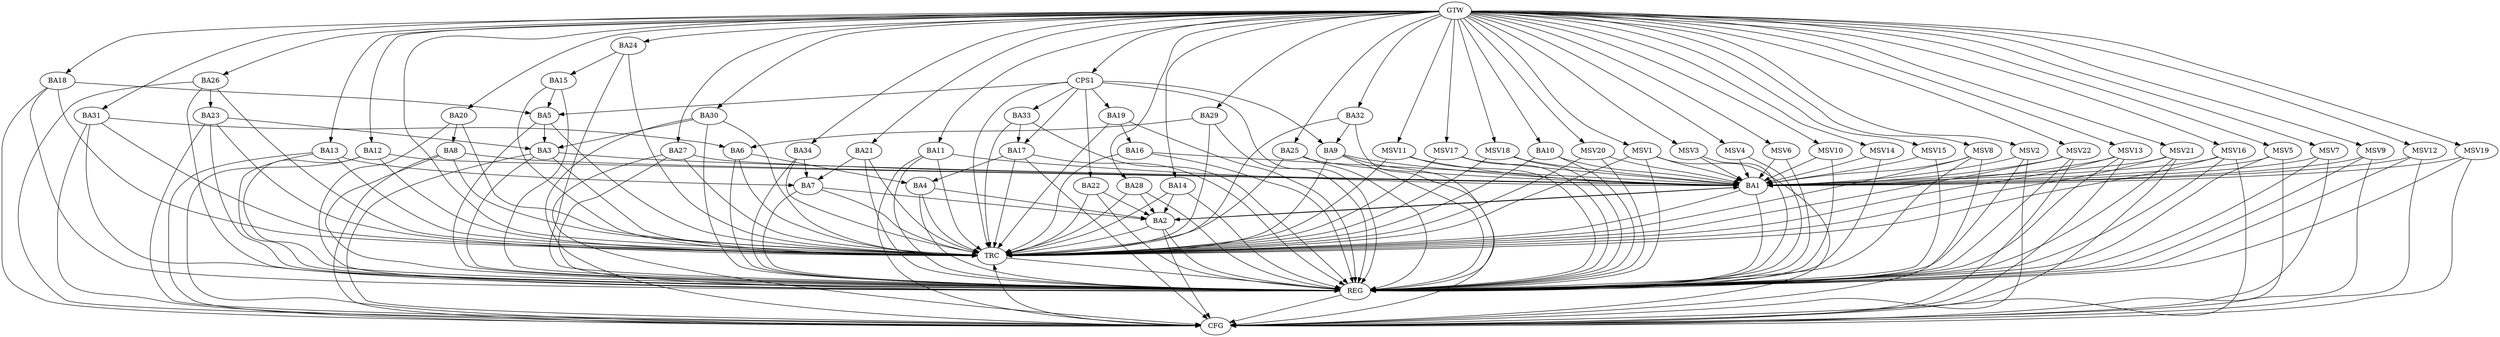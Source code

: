 strict digraph G {
  BA1 [ label="BA1" ];
  BA2 [ label="BA2" ];
  BA3 [ label="BA3" ];
  BA4 [ label="BA4" ];
  BA5 [ label="BA5" ];
  BA6 [ label="BA6" ];
  BA7 [ label="BA7" ];
  BA8 [ label="BA8" ];
  BA9 [ label="BA9" ];
  BA10 [ label="BA10" ];
  BA11 [ label="BA11" ];
  BA12 [ label="BA12" ];
  BA13 [ label="BA13" ];
  BA14 [ label="BA14" ];
  BA15 [ label="BA15" ];
  BA16 [ label="BA16" ];
  BA17 [ label="BA17" ];
  BA18 [ label="BA18" ];
  BA19 [ label="BA19" ];
  BA20 [ label="BA20" ];
  BA21 [ label="BA21" ];
  BA22 [ label="BA22" ];
  BA23 [ label="BA23" ];
  BA24 [ label="BA24" ];
  BA25 [ label="BA25" ];
  BA26 [ label="BA26" ];
  BA27 [ label="BA27" ];
  BA28 [ label="BA28" ];
  BA29 [ label="BA29" ];
  BA30 [ label="BA30" ];
  BA31 [ label="BA31" ];
  BA32 [ label="BA32" ];
  BA33 [ label="BA33" ];
  BA34 [ label="BA34" ];
  CPS1 [ label="CPS1" ];
  GTW [ label="GTW" ];
  REG [ label="REG" ];
  CFG [ label="CFG" ];
  TRC [ label="TRC" ];
  MSV1 [ label="MSV1" ];
  MSV2 [ label="MSV2" ];
  MSV3 [ label="MSV3" ];
  MSV4 [ label="MSV4" ];
  MSV5 [ label="MSV5" ];
  MSV6 [ label="MSV6" ];
  MSV7 [ label="MSV7" ];
  MSV8 [ label="MSV8" ];
  MSV9 [ label="MSV9" ];
  MSV10 [ label="MSV10" ];
  MSV11 [ label="MSV11" ];
  MSV12 [ label="MSV12" ];
  MSV13 [ label="MSV13" ];
  MSV14 [ label="MSV14" ];
  MSV15 [ label="MSV15" ];
  MSV16 [ label="MSV16" ];
  MSV17 [ label="MSV17" ];
  MSV18 [ label="MSV18" ];
  MSV19 [ label="MSV19" ];
  MSV20 [ label="MSV20" ];
  MSV21 [ label="MSV21" ];
  MSV22 [ label="MSV22" ];
  BA1 -> BA2;
  BA2 -> BA1;
  BA3 -> BA1;
  BA4 -> BA2;
  BA5 -> BA3;
  BA6 -> BA4;
  BA7 -> BA2;
  BA8 -> BA1;
  BA9 -> BA1;
  BA10 -> BA1;
  BA11 -> BA1;
  BA12 -> BA1;
  BA13 -> BA7;
  BA14 -> BA2;
  BA15 -> BA5;
  BA16 -> BA1;
  BA17 -> BA4;
  BA18 -> BA5;
  BA19 -> BA16;
  BA20 -> BA8;
  BA21 -> BA7;
  BA22 -> BA2;
  BA23 -> BA3;
  BA24 -> BA15;
  BA25 -> BA1;
  BA26 -> BA23;
  BA27 -> BA1;
  BA28 -> BA2;
  BA29 -> BA6;
  BA30 -> BA3;
  BA31 -> BA6;
  BA32 -> BA9;
  BA33 -> BA17;
  BA34 -> BA7;
  CPS1 -> BA17;
  CPS1 -> BA33;
  CPS1 -> BA5;
  CPS1 -> BA19;
  CPS1 -> BA9;
  CPS1 -> BA22;
  GTW -> BA10;
  GTW -> BA11;
  GTW -> BA12;
  GTW -> BA13;
  GTW -> BA14;
  GTW -> BA18;
  GTW -> BA20;
  GTW -> BA21;
  GTW -> BA24;
  GTW -> BA25;
  GTW -> BA26;
  GTW -> BA27;
  GTW -> BA28;
  GTW -> BA29;
  GTW -> BA30;
  GTW -> BA31;
  GTW -> BA32;
  GTW -> BA34;
  GTW -> CPS1;
  BA1 -> REG;
  BA2 -> REG;
  BA3 -> REG;
  BA4 -> REG;
  BA5 -> REG;
  BA6 -> REG;
  BA7 -> REG;
  BA8 -> REG;
  BA9 -> REG;
  BA10 -> REG;
  BA11 -> REG;
  BA12 -> REG;
  BA13 -> REG;
  BA14 -> REG;
  BA15 -> REG;
  BA16 -> REG;
  BA17 -> REG;
  BA18 -> REG;
  BA19 -> REG;
  BA20 -> REG;
  BA21 -> REG;
  BA22 -> REG;
  BA23 -> REG;
  BA24 -> REG;
  BA25 -> REG;
  BA26 -> REG;
  BA27 -> REG;
  BA28 -> REG;
  BA29 -> REG;
  BA30 -> REG;
  BA31 -> REG;
  BA32 -> REG;
  BA33 -> REG;
  BA34 -> REG;
  CPS1 -> REG;
  BA13 -> CFG;
  BA18 -> CFG;
  BA12 -> CFG;
  BA2 -> CFG;
  BA23 -> CFG;
  BA3 -> CFG;
  BA17 -> CFG;
  BA9 -> CFG;
  BA26 -> CFG;
  BA27 -> CFG;
  BA8 -> CFG;
  BA30 -> CFG;
  BA11 -> CFG;
  BA31 -> CFG;
  REG -> CFG;
  BA1 -> TRC;
  BA2 -> TRC;
  BA3 -> TRC;
  BA4 -> TRC;
  BA5 -> TRC;
  BA6 -> TRC;
  BA7 -> TRC;
  BA8 -> TRC;
  BA9 -> TRC;
  BA10 -> TRC;
  BA11 -> TRC;
  BA12 -> TRC;
  BA13 -> TRC;
  BA14 -> TRC;
  BA15 -> TRC;
  BA16 -> TRC;
  BA17 -> TRC;
  BA18 -> TRC;
  BA19 -> TRC;
  BA20 -> TRC;
  BA21 -> TRC;
  BA22 -> TRC;
  BA23 -> TRC;
  BA24 -> TRC;
  BA25 -> TRC;
  BA26 -> TRC;
  BA27 -> TRC;
  BA28 -> TRC;
  BA29 -> TRC;
  BA30 -> TRC;
  BA31 -> TRC;
  BA32 -> TRC;
  BA33 -> TRC;
  BA34 -> TRC;
  CPS1 -> TRC;
  GTW -> TRC;
  CFG -> TRC;
  TRC -> REG;
  MSV1 -> BA1;
  MSV2 -> BA1;
  MSV3 -> BA1;
  MSV4 -> BA1;
  GTW -> MSV1;
  MSV1 -> REG;
  MSV1 -> TRC;
  MSV1 -> CFG;
  GTW -> MSV2;
  MSV2 -> REG;
  MSV2 -> CFG;
  GTW -> MSV3;
  MSV3 -> REG;
  GTW -> MSV4;
  MSV4 -> REG;
  MSV5 -> BA1;
  GTW -> MSV5;
  MSV5 -> REG;
  MSV5 -> CFG;
  MSV6 -> BA1;
  GTW -> MSV6;
  MSV6 -> REG;
  MSV7 -> BA1;
  MSV8 -> BA1;
  GTW -> MSV7;
  MSV7 -> REG;
  MSV7 -> CFG;
  GTW -> MSV8;
  MSV8 -> REG;
  MSV8 -> TRC;
  MSV8 -> CFG;
  MSV9 -> BA1;
  GTW -> MSV9;
  MSV9 -> REG;
  MSV9 -> CFG;
  MSV10 -> BA1;
  MSV11 -> BA1;
  GTW -> MSV10;
  MSV10 -> REG;
  GTW -> MSV11;
  MSV11 -> REG;
  MSV11 -> TRC;
  MSV12 -> BA1;
  GTW -> MSV12;
  MSV12 -> REG;
  MSV12 -> CFG;
  MSV13 -> BA1;
  GTW -> MSV13;
  MSV13 -> REG;
  MSV13 -> TRC;
  MSV13 -> CFG;
  MSV14 -> BA1;
  MSV15 -> BA1;
  MSV16 -> BA1;
  GTW -> MSV14;
  MSV14 -> REG;
  GTW -> MSV15;
  MSV15 -> REG;
  GTW -> MSV16;
  MSV16 -> REG;
  MSV16 -> TRC;
  MSV16 -> CFG;
  MSV17 -> BA1;
  GTW -> MSV17;
  MSV17 -> REG;
  MSV17 -> TRC;
  MSV18 -> BA1;
  MSV19 -> BA1;
  MSV20 -> BA1;
  MSV21 -> BA1;
  GTW -> MSV18;
  MSV18 -> REG;
  MSV18 -> TRC;
  GTW -> MSV19;
  MSV19 -> REG;
  MSV19 -> CFG;
  GTW -> MSV20;
  MSV20 -> REG;
  MSV20 -> TRC;
  GTW -> MSV21;
  MSV21 -> REG;
  MSV21 -> TRC;
  MSV21 -> CFG;
  MSV22 -> BA1;
  GTW -> MSV22;
  MSV22 -> REG;
  MSV22 -> TRC;
  MSV22 -> CFG;
}
